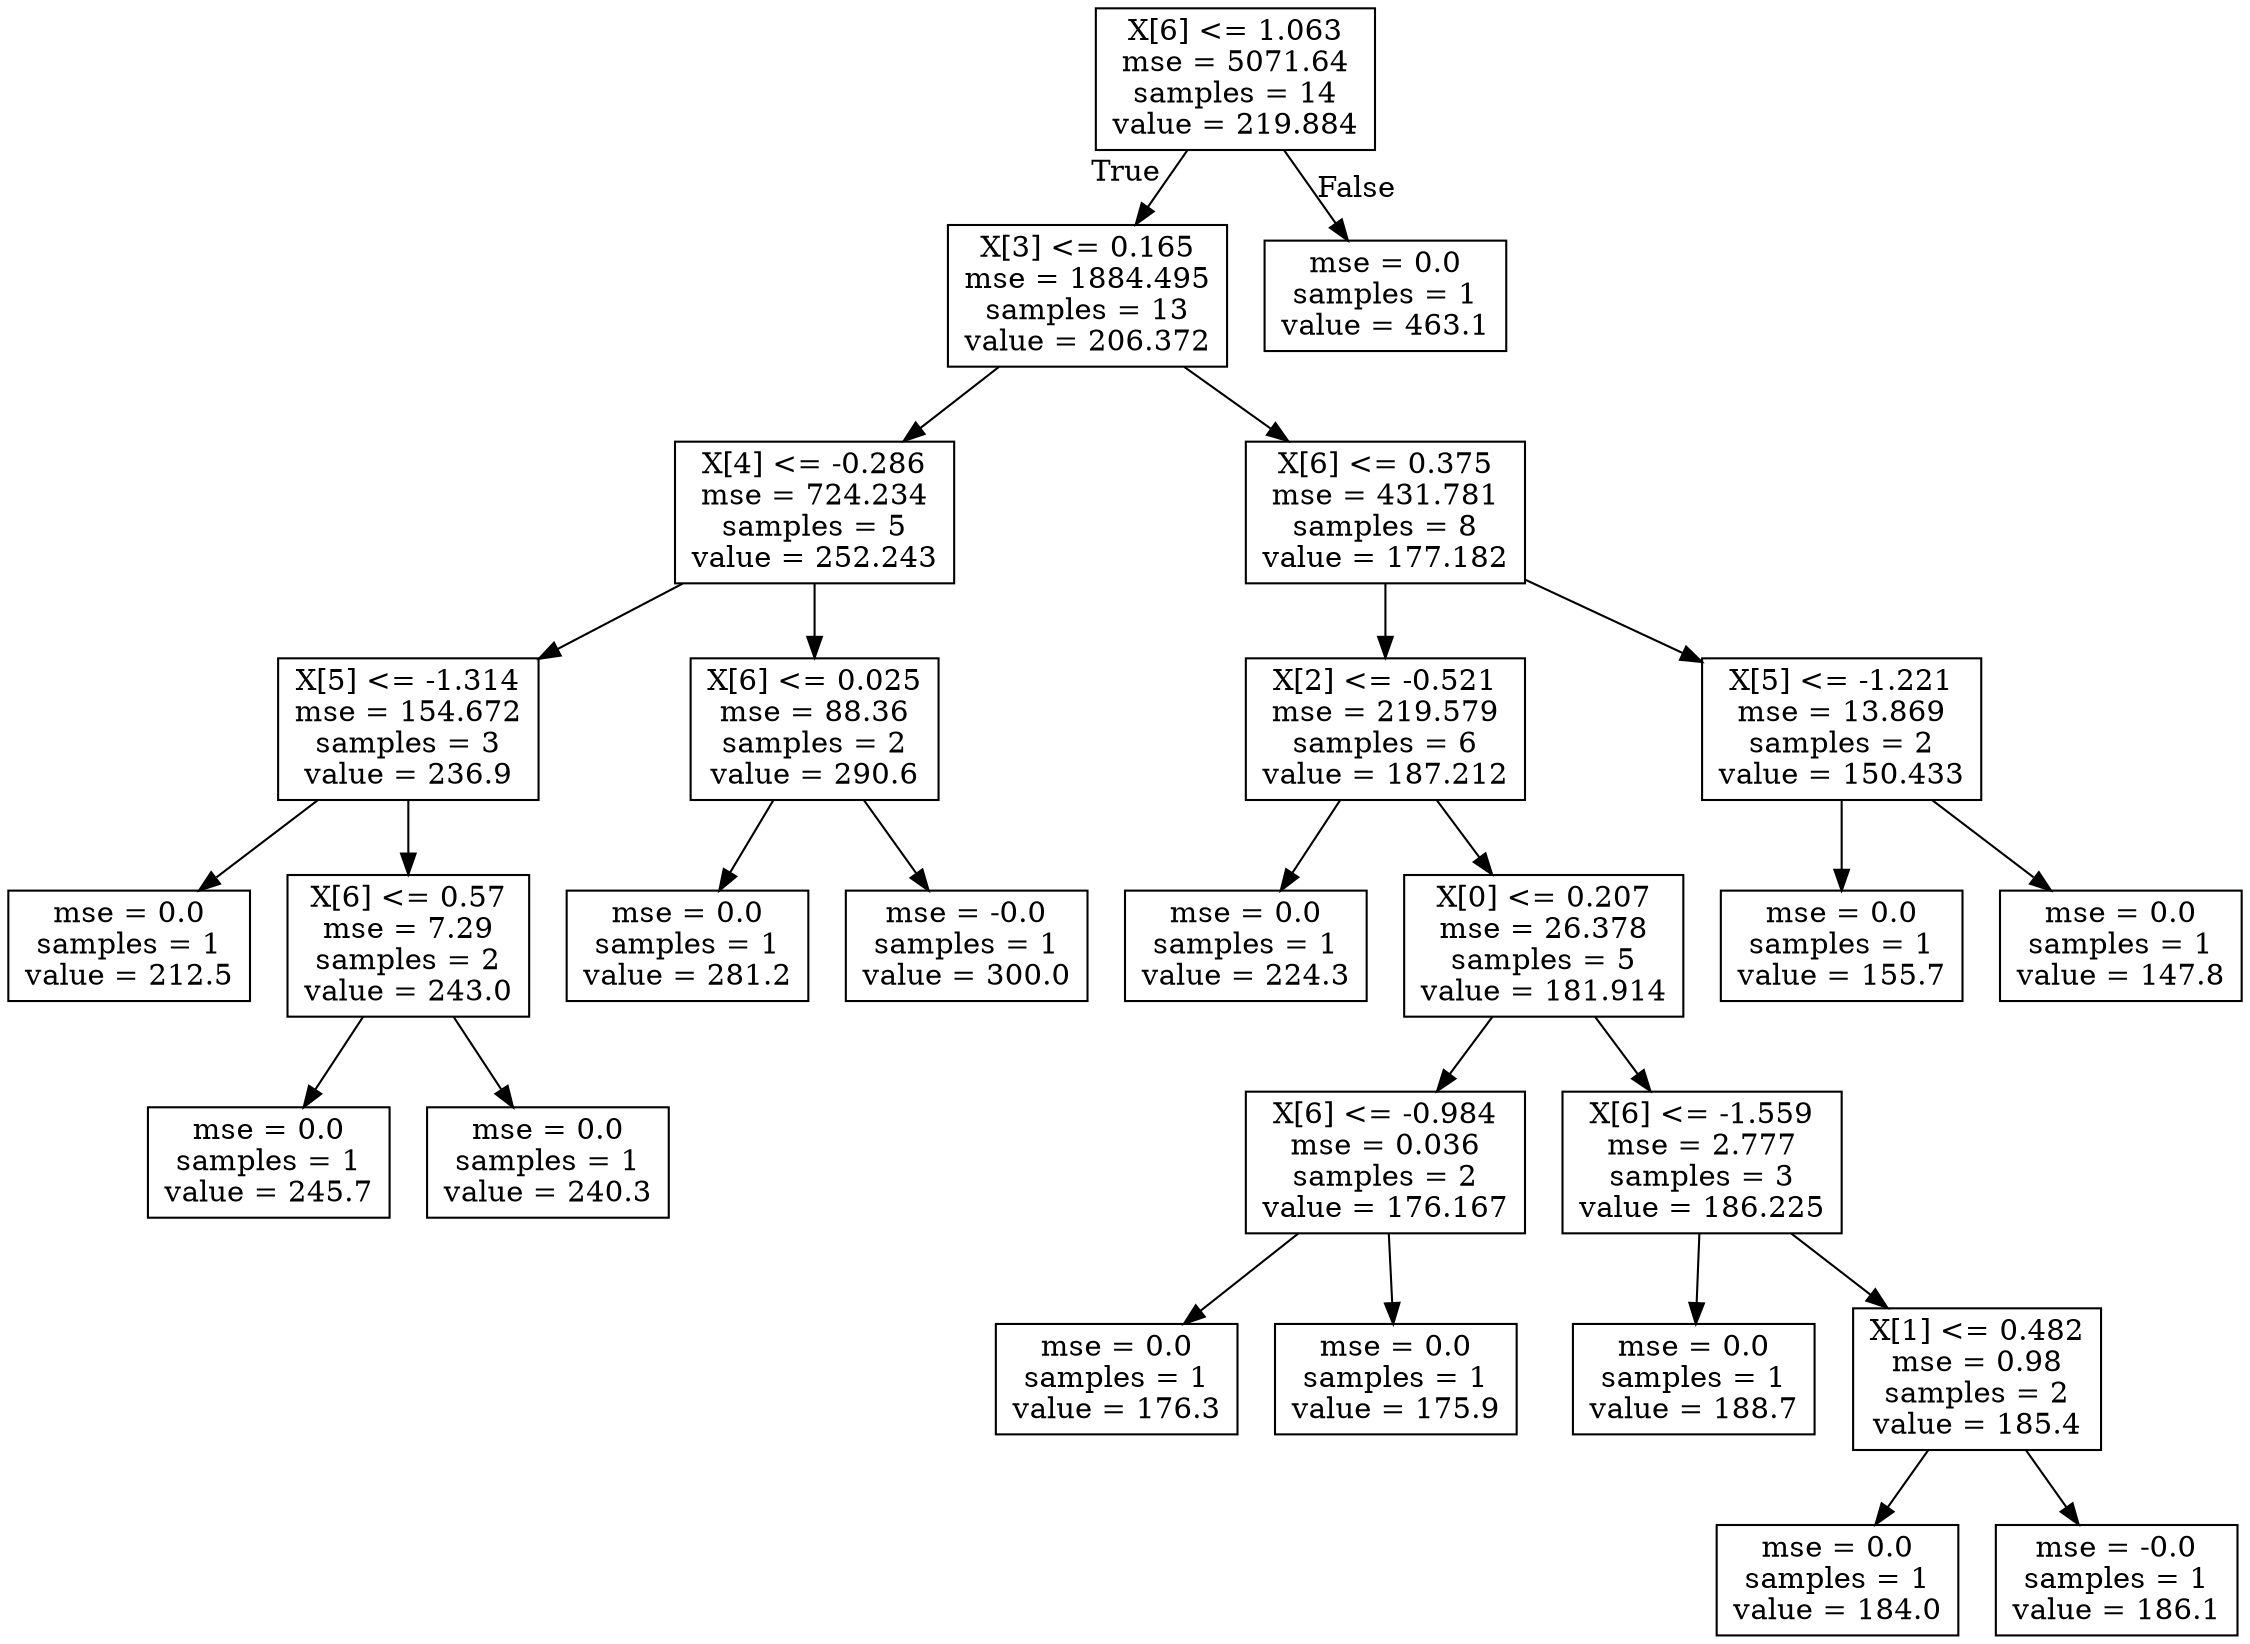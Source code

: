 digraph Tree {
node [shape=box] ;
0 [label="X[6] <= 1.063\nmse = 5071.64\nsamples = 14\nvalue = 219.884"] ;
1 [label="X[3] <= 0.165\nmse = 1884.495\nsamples = 13\nvalue = 206.372"] ;
0 -> 1 [labeldistance=2.5, labelangle=45, headlabel="True"] ;
2 [label="X[4] <= -0.286\nmse = 724.234\nsamples = 5\nvalue = 252.243"] ;
1 -> 2 ;
3 [label="X[5] <= -1.314\nmse = 154.672\nsamples = 3\nvalue = 236.9"] ;
2 -> 3 ;
4 [label="mse = 0.0\nsamples = 1\nvalue = 212.5"] ;
3 -> 4 ;
5 [label="X[6] <= 0.57\nmse = 7.29\nsamples = 2\nvalue = 243.0"] ;
3 -> 5 ;
6 [label="mse = 0.0\nsamples = 1\nvalue = 245.7"] ;
5 -> 6 ;
7 [label="mse = 0.0\nsamples = 1\nvalue = 240.3"] ;
5 -> 7 ;
8 [label="X[6] <= 0.025\nmse = 88.36\nsamples = 2\nvalue = 290.6"] ;
2 -> 8 ;
9 [label="mse = 0.0\nsamples = 1\nvalue = 281.2"] ;
8 -> 9 ;
10 [label="mse = -0.0\nsamples = 1\nvalue = 300.0"] ;
8 -> 10 ;
11 [label="X[6] <= 0.375\nmse = 431.781\nsamples = 8\nvalue = 177.182"] ;
1 -> 11 ;
12 [label="X[2] <= -0.521\nmse = 219.579\nsamples = 6\nvalue = 187.212"] ;
11 -> 12 ;
13 [label="mse = 0.0\nsamples = 1\nvalue = 224.3"] ;
12 -> 13 ;
14 [label="X[0] <= 0.207\nmse = 26.378\nsamples = 5\nvalue = 181.914"] ;
12 -> 14 ;
15 [label="X[6] <= -0.984\nmse = 0.036\nsamples = 2\nvalue = 176.167"] ;
14 -> 15 ;
16 [label="mse = 0.0\nsamples = 1\nvalue = 176.3"] ;
15 -> 16 ;
17 [label="mse = 0.0\nsamples = 1\nvalue = 175.9"] ;
15 -> 17 ;
18 [label="X[6] <= -1.559\nmse = 2.777\nsamples = 3\nvalue = 186.225"] ;
14 -> 18 ;
19 [label="mse = 0.0\nsamples = 1\nvalue = 188.7"] ;
18 -> 19 ;
20 [label="X[1] <= 0.482\nmse = 0.98\nsamples = 2\nvalue = 185.4"] ;
18 -> 20 ;
21 [label="mse = 0.0\nsamples = 1\nvalue = 184.0"] ;
20 -> 21 ;
22 [label="mse = -0.0\nsamples = 1\nvalue = 186.1"] ;
20 -> 22 ;
23 [label="X[5] <= -1.221\nmse = 13.869\nsamples = 2\nvalue = 150.433"] ;
11 -> 23 ;
24 [label="mse = 0.0\nsamples = 1\nvalue = 155.7"] ;
23 -> 24 ;
25 [label="mse = 0.0\nsamples = 1\nvalue = 147.8"] ;
23 -> 25 ;
26 [label="mse = 0.0\nsamples = 1\nvalue = 463.1"] ;
0 -> 26 [labeldistance=2.5, labelangle=-45, headlabel="False"] ;
}
